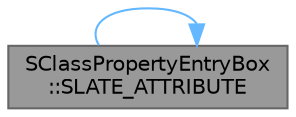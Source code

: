 digraph "SClassPropertyEntryBox::SLATE_ATTRIBUTE"
{
 // INTERACTIVE_SVG=YES
 // LATEX_PDF_SIZE
  bgcolor="transparent";
  edge [fontname=Helvetica,fontsize=10,labelfontname=Helvetica,labelfontsize=10];
  node [fontname=Helvetica,fontsize=10,shape=box,height=0.2,width=0.4];
  rankdir="LR";
  Node1 [id="Node000001",label="SClassPropertyEntryBox\l::SLATE_ATTRIBUTE",height=0.2,width=0.4,color="gray40", fillcolor="grey60", style="filled", fontcolor="black",tooltip="Attribute used to get the currently selected class (required)"];
  Node1 -> Node1 [id="edge1_Node000001_Node000001",color="steelblue1",style="solid",tooltip=" "];
}
